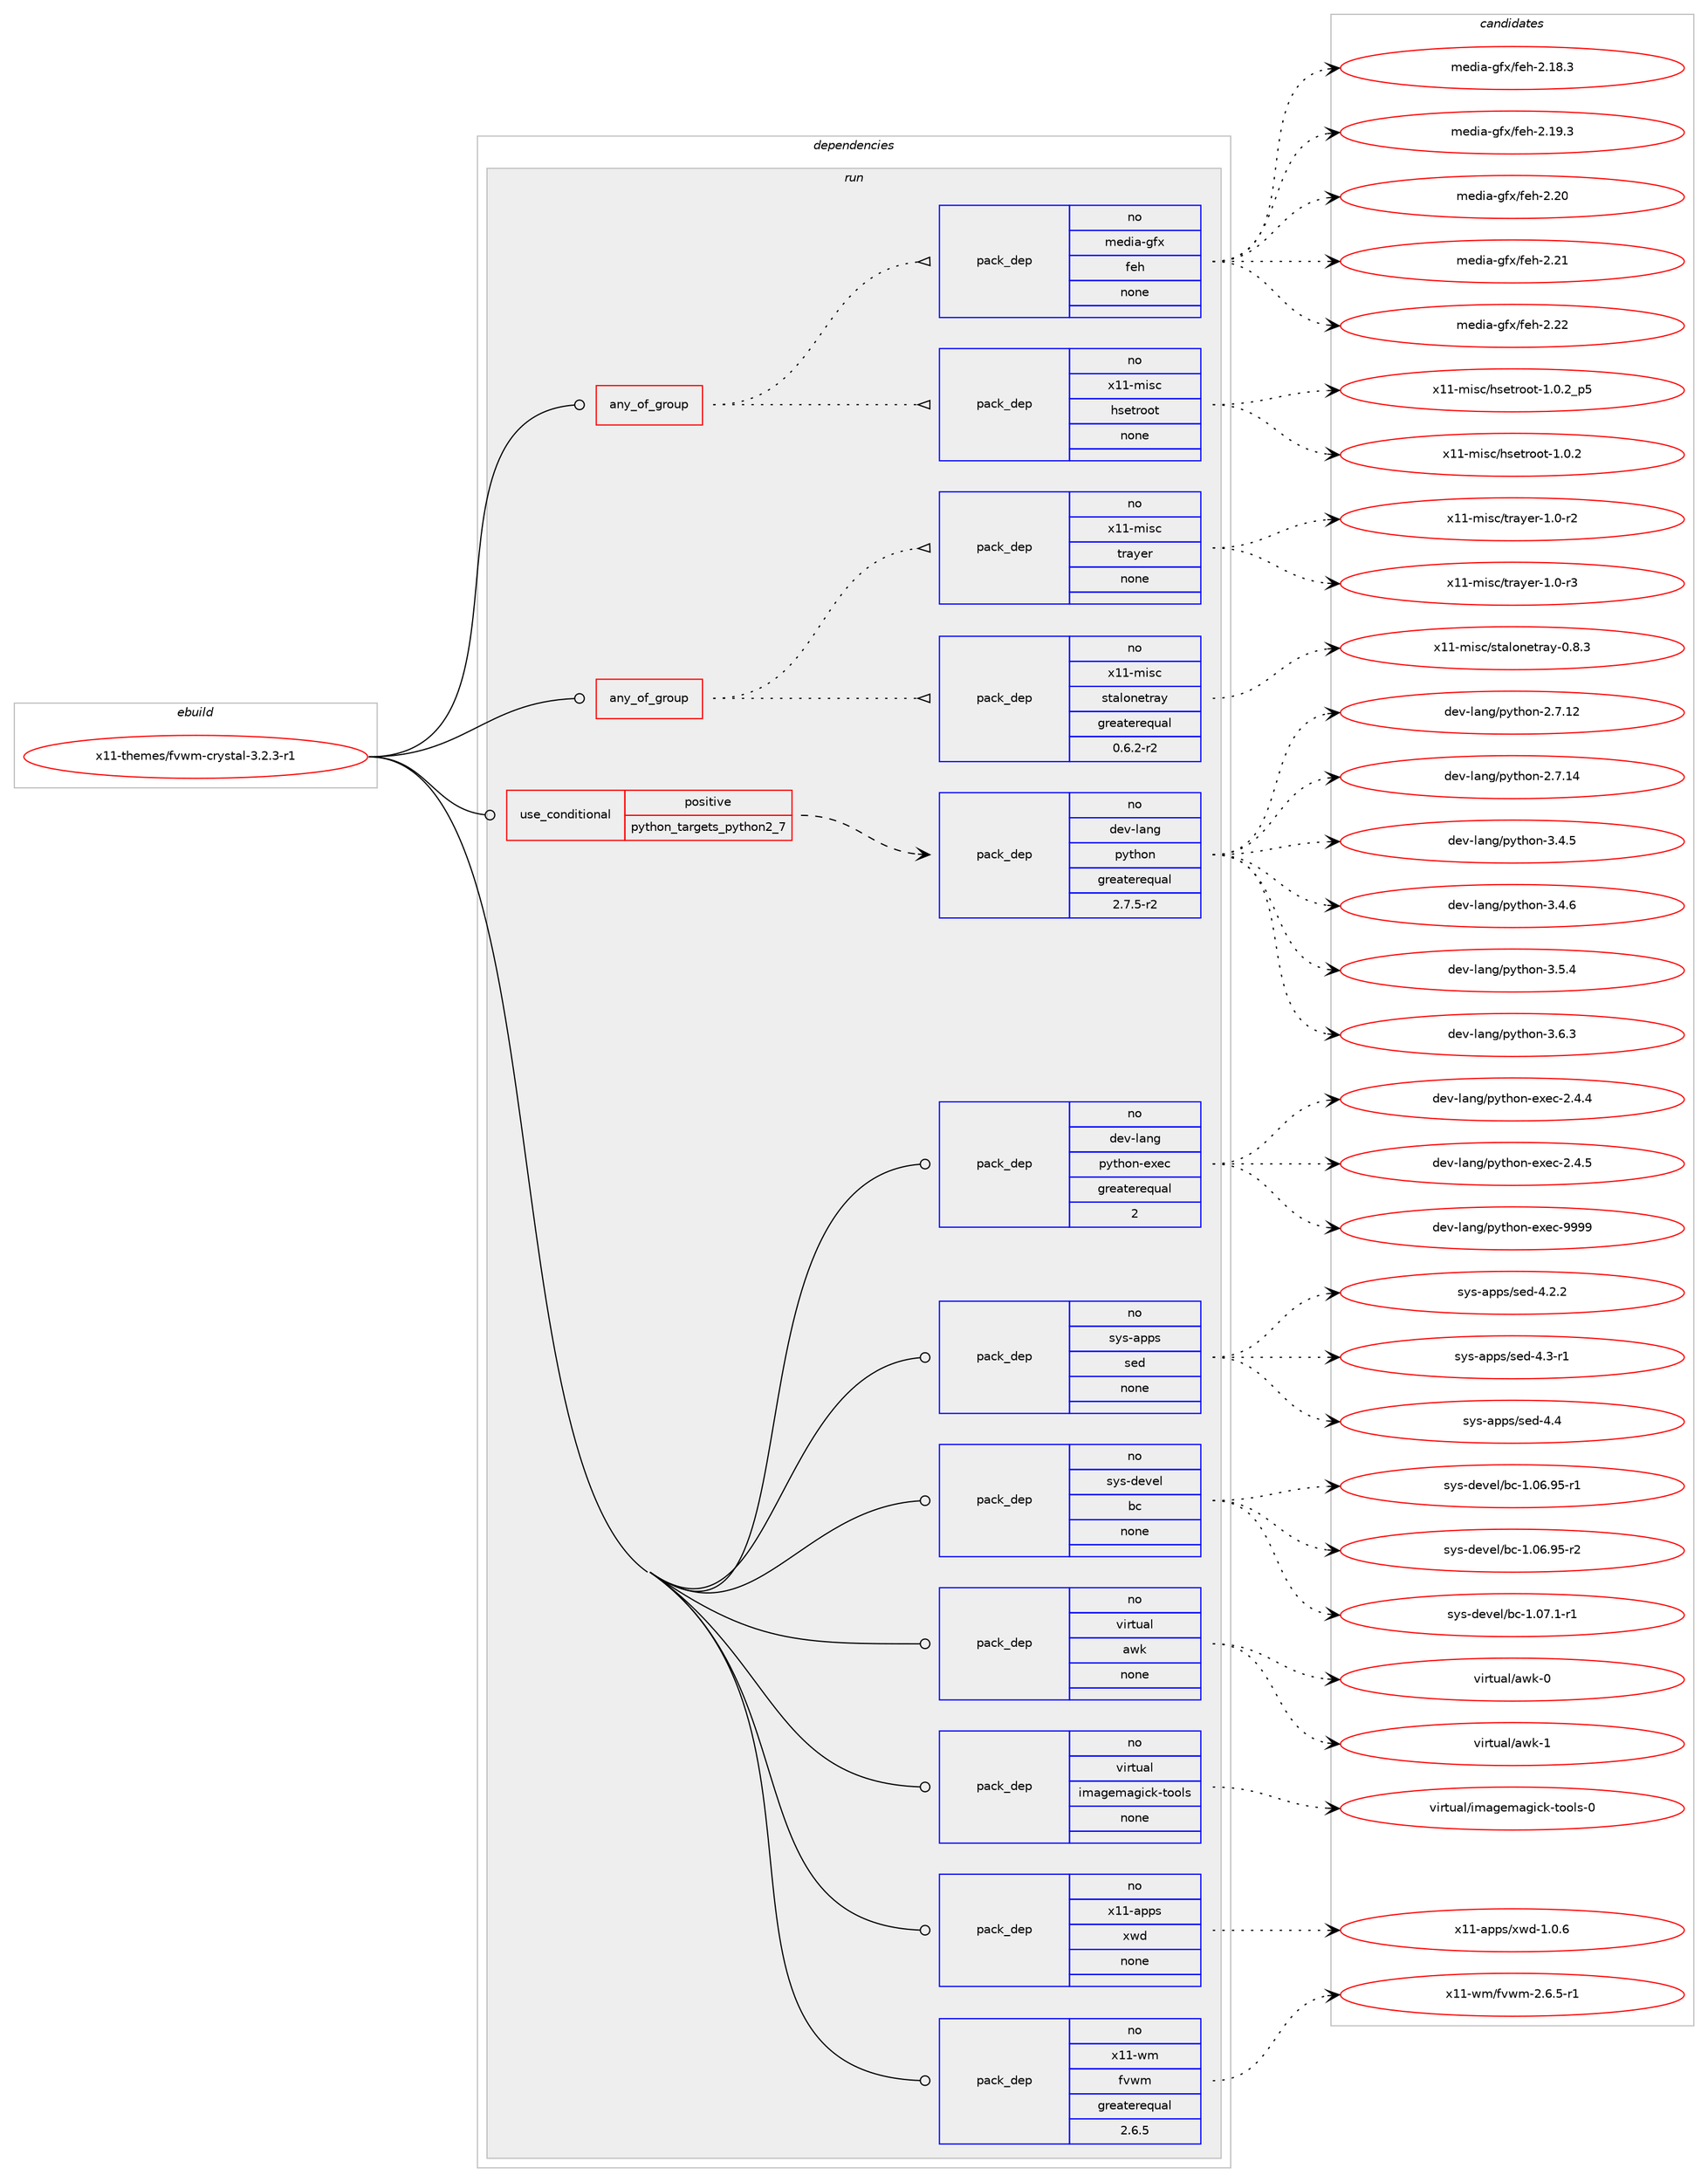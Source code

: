 digraph prolog {

# *************
# Graph options
# *************

newrank=true;
concentrate=true;
compound=true;
graph [rankdir=LR,fontname=Helvetica,fontsize=10,ranksep=1.5];#, ranksep=2.5, nodesep=0.2];
edge  [arrowhead=vee];
node  [fontname=Helvetica,fontsize=10];

# **********
# The ebuild
# **********

subgraph cluster_leftcol {
color=gray;
rank=same;
label=<<i>ebuild</i>>;
id [label="x11-themes/fvwm-crystal-3.2.3-r1", color=red, width=4, href="../x11-themes/fvwm-crystal-3.2.3-r1.svg"];
}

# ****************
# The dependencies
# ****************

subgraph cluster_midcol {
color=gray;
label=<<i>dependencies</i>>;
subgraph cluster_compile {
fillcolor="#eeeeee";
style=filled;
label=<<i>compile</i>>;
}
subgraph cluster_compileandrun {
fillcolor="#eeeeee";
style=filled;
label=<<i>compile and run</i>>;
}
subgraph cluster_run {
fillcolor="#eeeeee";
style=filled;
label=<<i>run</i>>;
subgraph any9689 {
dependency529820 [label=<<TABLE BORDER="0" CELLBORDER="1" CELLSPACING="0" CELLPADDING="4"><TR><TD CELLPADDING="10">any_of_group</TD></TR></TABLE>>, shape=none, color=red];subgraph pack395918 {
dependency529821 [label=<<TABLE BORDER="0" CELLBORDER="1" CELLSPACING="0" CELLPADDING="4" WIDTH="220"><TR><TD ROWSPAN="6" CELLPADDING="30">pack_dep</TD></TR><TR><TD WIDTH="110">no</TD></TR><TR><TD>x11-misc</TD></TR><TR><TD>hsetroot</TD></TR><TR><TD>none</TD></TR><TR><TD></TD></TR></TABLE>>, shape=none, color=blue];
}
dependency529820:e -> dependency529821:w [weight=20,style="dotted",arrowhead="oinv"];
subgraph pack395919 {
dependency529822 [label=<<TABLE BORDER="0" CELLBORDER="1" CELLSPACING="0" CELLPADDING="4" WIDTH="220"><TR><TD ROWSPAN="6" CELLPADDING="30">pack_dep</TD></TR><TR><TD WIDTH="110">no</TD></TR><TR><TD>media-gfx</TD></TR><TR><TD>feh</TD></TR><TR><TD>none</TD></TR><TR><TD></TD></TR></TABLE>>, shape=none, color=blue];
}
dependency529820:e -> dependency529822:w [weight=20,style="dotted",arrowhead="oinv"];
}
id:e -> dependency529820:w [weight=20,style="solid",arrowhead="odot"];
subgraph any9690 {
dependency529823 [label=<<TABLE BORDER="0" CELLBORDER="1" CELLSPACING="0" CELLPADDING="4"><TR><TD CELLPADDING="10">any_of_group</TD></TR></TABLE>>, shape=none, color=red];subgraph pack395920 {
dependency529824 [label=<<TABLE BORDER="0" CELLBORDER="1" CELLSPACING="0" CELLPADDING="4" WIDTH="220"><TR><TD ROWSPAN="6" CELLPADDING="30">pack_dep</TD></TR><TR><TD WIDTH="110">no</TD></TR><TR><TD>x11-misc</TD></TR><TR><TD>stalonetray</TD></TR><TR><TD>greaterequal</TD></TR><TR><TD>0.6.2-r2</TD></TR></TABLE>>, shape=none, color=blue];
}
dependency529823:e -> dependency529824:w [weight=20,style="dotted",arrowhead="oinv"];
subgraph pack395921 {
dependency529825 [label=<<TABLE BORDER="0" CELLBORDER="1" CELLSPACING="0" CELLPADDING="4" WIDTH="220"><TR><TD ROWSPAN="6" CELLPADDING="30">pack_dep</TD></TR><TR><TD WIDTH="110">no</TD></TR><TR><TD>x11-misc</TD></TR><TR><TD>trayer</TD></TR><TR><TD>none</TD></TR><TR><TD></TD></TR></TABLE>>, shape=none, color=blue];
}
dependency529823:e -> dependency529825:w [weight=20,style="dotted",arrowhead="oinv"];
}
id:e -> dependency529823:w [weight=20,style="solid",arrowhead="odot"];
subgraph cond123864 {
dependency529826 [label=<<TABLE BORDER="0" CELLBORDER="1" CELLSPACING="0" CELLPADDING="4"><TR><TD ROWSPAN="3" CELLPADDING="10">use_conditional</TD></TR><TR><TD>positive</TD></TR><TR><TD>python_targets_python2_7</TD></TR></TABLE>>, shape=none, color=red];
subgraph pack395922 {
dependency529827 [label=<<TABLE BORDER="0" CELLBORDER="1" CELLSPACING="0" CELLPADDING="4" WIDTH="220"><TR><TD ROWSPAN="6" CELLPADDING="30">pack_dep</TD></TR><TR><TD WIDTH="110">no</TD></TR><TR><TD>dev-lang</TD></TR><TR><TD>python</TD></TR><TR><TD>greaterequal</TD></TR><TR><TD>2.7.5-r2</TD></TR></TABLE>>, shape=none, color=blue];
}
dependency529826:e -> dependency529827:w [weight=20,style="dashed",arrowhead="vee"];
}
id:e -> dependency529826:w [weight=20,style="solid",arrowhead="odot"];
subgraph pack395923 {
dependency529828 [label=<<TABLE BORDER="0" CELLBORDER="1" CELLSPACING="0" CELLPADDING="4" WIDTH="220"><TR><TD ROWSPAN="6" CELLPADDING="30">pack_dep</TD></TR><TR><TD WIDTH="110">no</TD></TR><TR><TD>dev-lang</TD></TR><TR><TD>python-exec</TD></TR><TR><TD>greaterequal</TD></TR><TR><TD>2</TD></TR></TABLE>>, shape=none, color=blue];
}
id:e -> dependency529828:w [weight=20,style="solid",arrowhead="odot"];
subgraph pack395924 {
dependency529829 [label=<<TABLE BORDER="0" CELLBORDER="1" CELLSPACING="0" CELLPADDING="4" WIDTH="220"><TR><TD ROWSPAN="6" CELLPADDING="30">pack_dep</TD></TR><TR><TD WIDTH="110">no</TD></TR><TR><TD>sys-apps</TD></TR><TR><TD>sed</TD></TR><TR><TD>none</TD></TR><TR><TD></TD></TR></TABLE>>, shape=none, color=blue];
}
id:e -> dependency529829:w [weight=20,style="solid",arrowhead="odot"];
subgraph pack395925 {
dependency529830 [label=<<TABLE BORDER="0" CELLBORDER="1" CELLSPACING="0" CELLPADDING="4" WIDTH="220"><TR><TD ROWSPAN="6" CELLPADDING="30">pack_dep</TD></TR><TR><TD WIDTH="110">no</TD></TR><TR><TD>sys-devel</TD></TR><TR><TD>bc</TD></TR><TR><TD>none</TD></TR><TR><TD></TD></TR></TABLE>>, shape=none, color=blue];
}
id:e -> dependency529830:w [weight=20,style="solid",arrowhead="odot"];
subgraph pack395926 {
dependency529831 [label=<<TABLE BORDER="0" CELLBORDER="1" CELLSPACING="0" CELLPADDING="4" WIDTH="220"><TR><TD ROWSPAN="6" CELLPADDING="30">pack_dep</TD></TR><TR><TD WIDTH="110">no</TD></TR><TR><TD>virtual</TD></TR><TR><TD>awk</TD></TR><TR><TD>none</TD></TR><TR><TD></TD></TR></TABLE>>, shape=none, color=blue];
}
id:e -> dependency529831:w [weight=20,style="solid",arrowhead="odot"];
subgraph pack395927 {
dependency529832 [label=<<TABLE BORDER="0" CELLBORDER="1" CELLSPACING="0" CELLPADDING="4" WIDTH="220"><TR><TD ROWSPAN="6" CELLPADDING="30">pack_dep</TD></TR><TR><TD WIDTH="110">no</TD></TR><TR><TD>virtual</TD></TR><TR><TD>imagemagick-tools</TD></TR><TR><TD>none</TD></TR><TR><TD></TD></TR></TABLE>>, shape=none, color=blue];
}
id:e -> dependency529832:w [weight=20,style="solid",arrowhead="odot"];
subgraph pack395928 {
dependency529833 [label=<<TABLE BORDER="0" CELLBORDER="1" CELLSPACING="0" CELLPADDING="4" WIDTH="220"><TR><TD ROWSPAN="6" CELLPADDING="30">pack_dep</TD></TR><TR><TD WIDTH="110">no</TD></TR><TR><TD>x11-apps</TD></TR><TR><TD>xwd</TD></TR><TR><TD>none</TD></TR><TR><TD></TD></TR></TABLE>>, shape=none, color=blue];
}
id:e -> dependency529833:w [weight=20,style="solid",arrowhead="odot"];
subgraph pack395929 {
dependency529834 [label=<<TABLE BORDER="0" CELLBORDER="1" CELLSPACING="0" CELLPADDING="4" WIDTH="220"><TR><TD ROWSPAN="6" CELLPADDING="30">pack_dep</TD></TR><TR><TD WIDTH="110">no</TD></TR><TR><TD>x11-wm</TD></TR><TR><TD>fvwm</TD></TR><TR><TD>greaterequal</TD></TR><TR><TD>2.6.5</TD></TR></TABLE>>, shape=none, color=blue];
}
id:e -> dependency529834:w [weight=20,style="solid",arrowhead="odot"];
}
}

# **************
# The candidates
# **************

subgraph cluster_choices {
rank=same;
color=gray;
label=<<i>candidates</i>>;

subgraph choice395918 {
color=black;
nodesep=1;
choice1204949451091051159947104115101116114111111116454946484650 [label="x11-misc/hsetroot-1.0.2", color=red, width=4,href="../x11-misc/hsetroot-1.0.2.svg"];
choice12049494510910511599471041151011161141111111164549464846509511253 [label="x11-misc/hsetroot-1.0.2_p5", color=red, width=4,href="../x11-misc/hsetroot-1.0.2_p5.svg"];
dependency529821:e -> choice1204949451091051159947104115101116114111111116454946484650:w [style=dotted,weight="100"];
dependency529821:e -> choice12049494510910511599471041151011161141111111164549464846509511253:w [style=dotted,weight="100"];
}
subgraph choice395919 {
color=black;
nodesep=1;
choice10910110010597451031021204710210110445504649564651 [label="media-gfx/feh-2.18.3", color=red, width=4,href="../media-gfx/feh-2.18.3.svg"];
choice10910110010597451031021204710210110445504649574651 [label="media-gfx/feh-2.19.3", color=red, width=4,href="../media-gfx/feh-2.19.3.svg"];
choice1091011001059745103102120471021011044550465048 [label="media-gfx/feh-2.20", color=red, width=4,href="../media-gfx/feh-2.20.svg"];
choice1091011001059745103102120471021011044550465049 [label="media-gfx/feh-2.21", color=red, width=4,href="../media-gfx/feh-2.21.svg"];
choice1091011001059745103102120471021011044550465050 [label="media-gfx/feh-2.22", color=red, width=4,href="../media-gfx/feh-2.22.svg"];
dependency529822:e -> choice10910110010597451031021204710210110445504649564651:w [style=dotted,weight="100"];
dependency529822:e -> choice10910110010597451031021204710210110445504649574651:w [style=dotted,weight="100"];
dependency529822:e -> choice1091011001059745103102120471021011044550465048:w [style=dotted,weight="100"];
dependency529822:e -> choice1091011001059745103102120471021011044550465049:w [style=dotted,weight="100"];
dependency529822:e -> choice1091011001059745103102120471021011044550465050:w [style=dotted,weight="100"];
}
subgraph choice395920 {
color=black;
nodesep=1;
choice12049494510910511599471151169710811111010111611497121454846564651 [label="x11-misc/stalonetray-0.8.3", color=red, width=4,href="../x11-misc/stalonetray-0.8.3.svg"];
dependency529824:e -> choice12049494510910511599471151169710811111010111611497121454846564651:w [style=dotted,weight="100"];
}
subgraph choice395921 {
color=black;
nodesep=1;
choice120494945109105115994711611497121101114454946484511450 [label="x11-misc/trayer-1.0-r2", color=red, width=4,href="../x11-misc/trayer-1.0-r2.svg"];
choice120494945109105115994711611497121101114454946484511451 [label="x11-misc/trayer-1.0-r3", color=red, width=4,href="../x11-misc/trayer-1.0-r3.svg"];
dependency529825:e -> choice120494945109105115994711611497121101114454946484511450:w [style=dotted,weight="100"];
dependency529825:e -> choice120494945109105115994711611497121101114454946484511451:w [style=dotted,weight="100"];
}
subgraph choice395922 {
color=black;
nodesep=1;
choice10010111845108971101034711212111610411111045504655464950 [label="dev-lang/python-2.7.12", color=red, width=4,href="../dev-lang/python-2.7.12.svg"];
choice10010111845108971101034711212111610411111045504655464952 [label="dev-lang/python-2.7.14", color=red, width=4,href="../dev-lang/python-2.7.14.svg"];
choice100101118451089711010347112121116104111110455146524653 [label="dev-lang/python-3.4.5", color=red, width=4,href="../dev-lang/python-3.4.5.svg"];
choice100101118451089711010347112121116104111110455146524654 [label="dev-lang/python-3.4.6", color=red, width=4,href="../dev-lang/python-3.4.6.svg"];
choice100101118451089711010347112121116104111110455146534652 [label="dev-lang/python-3.5.4", color=red, width=4,href="../dev-lang/python-3.5.4.svg"];
choice100101118451089711010347112121116104111110455146544651 [label="dev-lang/python-3.6.3", color=red, width=4,href="../dev-lang/python-3.6.3.svg"];
dependency529827:e -> choice10010111845108971101034711212111610411111045504655464950:w [style=dotted,weight="100"];
dependency529827:e -> choice10010111845108971101034711212111610411111045504655464952:w [style=dotted,weight="100"];
dependency529827:e -> choice100101118451089711010347112121116104111110455146524653:w [style=dotted,weight="100"];
dependency529827:e -> choice100101118451089711010347112121116104111110455146524654:w [style=dotted,weight="100"];
dependency529827:e -> choice100101118451089711010347112121116104111110455146534652:w [style=dotted,weight="100"];
dependency529827:e -> choice100101118451089711010347112121116104111110455146544651:w [style=dotted,weight="100"];
}
subgraph choice395923 {
color=black;
nodesep=1;
choice1001011184510897110103471121211161041111104510112010199455046524652 [label="dev-lang/python-exec-2.4.4", color=red, width=4,href="../dev-lang/python-exec-2.4.4.svg"];
choice1001011184510897110103471121211161041111104510112010199455046524653 [label="dev-lang/python-exec-2.4.5", color=red, width=4,href="../dev-lang/python-exec-2.4.5.svg"];
choice10010111845108971101034711212111610411111045101120101994557575757 [label="dev-lang/python-exec-9999", color=red, width=4,href="../dev-lang/python-exec-9999.svg"];
dependency529828:e -> choice1001011184510897110103471121211161041111104510112010199455046524652:w [style=dotted,weight="100"];
dependency529828:e -> choice1001011184510897110103471121211161041111104510112010199455046524653:w [style=dotted,weight="100"];
dependency529828:e -> choice10010111845108971101034711212111610411111045101120101994557575757:w [style=dotted,weight="100"];
}
subgraph choice395924 {
color=black;
nodesep=1;
choice115121115459711211211547115101100455246504650 [label="sys-apps/sed-4.2.2", color=red, width=4,href="../sys-apps/sed-4.2.2.svg"];
choice115121115459711211211547115101100455246514511449 [label="sys-apps/sed-4.3-r1", color=red, width=4,href="../sys-apps/sed-4.3-r1.svg"];
choice11512111545971121121154711510110045524652 [label="sys-apps/sed-4.4", color=red, width=4,href="../sys-apps/sed-4.4.svg"];
dependency529829:e -> choice115121115459711211211547115101100455246504650:w [style=dotted,weight="100"];
dependency529829:e -> choice115121115459711211211547115101100455246514511449:w [style=dotted,weight="100"];
dependency529829:e -> choice11512111545971121121154711510110045524652:w [style=dotted,weight="100"];
}
subgraph choice395925 {
color=black;
nodesep=1;
choice1151211154510010111810110847989945494648544657534511449 [label="sys-devel/bc-1.06.95-r1", color=red, width=4,href="../sys-devel/bc-1.06.95-r1.svg"];
choice1151211154510010111810110847989945494648544657534511450 [label="sys-devel/bc-1.06.95-r2", color=red, width=4,href="../sys-devel/bc-1.06.95-r2.svg"];
choice11512111545100101118101108479899454946485546494511449 [label="sys-devel/bc-1.07.1-r1", color=red, width=4,href="../sys-devel/bc-1.07.1-r1.svg"];
dependency529830:e -> choice1151211154510010111810110847989945494648544657534511449:w [style=dotted,weight="100"];
dependency529830:e -> choice1151211154510010111810110847989945494648544657534511450:w [style=dotted,weight="100"];
dependency529830:e -> choice11512111545100101118101108479899454946485546494511449:w [style=dotted,weight="100"];
}
subgraph choice395926 {
color=black;
nodesep=1;
choice1181051141161179710847971191074548 [label="virtual/awk-0", color=red, width=4,href="../virtual/awk-0.svg"];
choice1181051141161179710847971191074549 [label="virtual/awk-1", color=red, width=4,href="../virtual/awk-1.svg"];
dependency529831:e -> choice1181051141161179710847971191074548:w [style=dotted,weight="100"];
dependency529831:e -> choice1181051141161179710847971191074549:w [style=dotted,weight="100"];
}
subgraph choice395927 {
color=black;
nodesep=1;
choice1181051141161179710847105109971031011099710310599107451161111111081154548 [label="virtual/imagemagick-tools-0", color=red, width=4,href="../virtual/imagemagick-tools-0.svg"];
dependency529832:e -> choice1181051141161179710847105109971031011099710310599107451161111111081154548:w [style=dotted,weight="100"];
}
subgraph choice395928 {
color=black;
nodesep=1;
choice1204949459711211211547120119100454946484654 [label="x11-apps/xwd-1.0.6", color=red, width=4,href="../x11-apps/xwd-1.0.6.svg"];
dependency529833:e -> choice1204949459711211211547120119100454946484654:w [style=dotted,weight="100"];
}
subgraph choice395929 {
color=black;
nodesep=1;
choice120494945119109471021181191094550465446534511449 [label="x11-wm/fvwm-2.6.5-r1", color=red, width=4,href="../x11-wm/fvwm-2.6.5-r1.svg"];
dependency529834:e -> choice120494945119109471021181191094550465446534511449:w [style=dotted,weight="100"];
}
}

}
